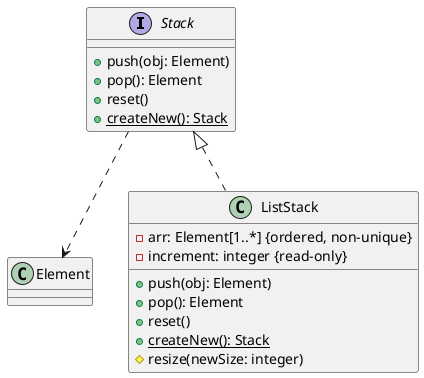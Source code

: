 @startuml

interface Stack {
  + push(obj: Element)
  + pop(): Element
  + reset()
  {static} + createNew(): Stack
}

class Element {
}

class ListStack {
  + push(obj: Element)
  + pop(): Element
  + reset()
  {static} + createNew(): Stack
  - arr: Element[1..*] {ordered, non-unique}
  - increment: integer {read-only}
  # resize(newSize: integer)
}

Stack <|.. ListStack
Stack ..> Element

@enduml
